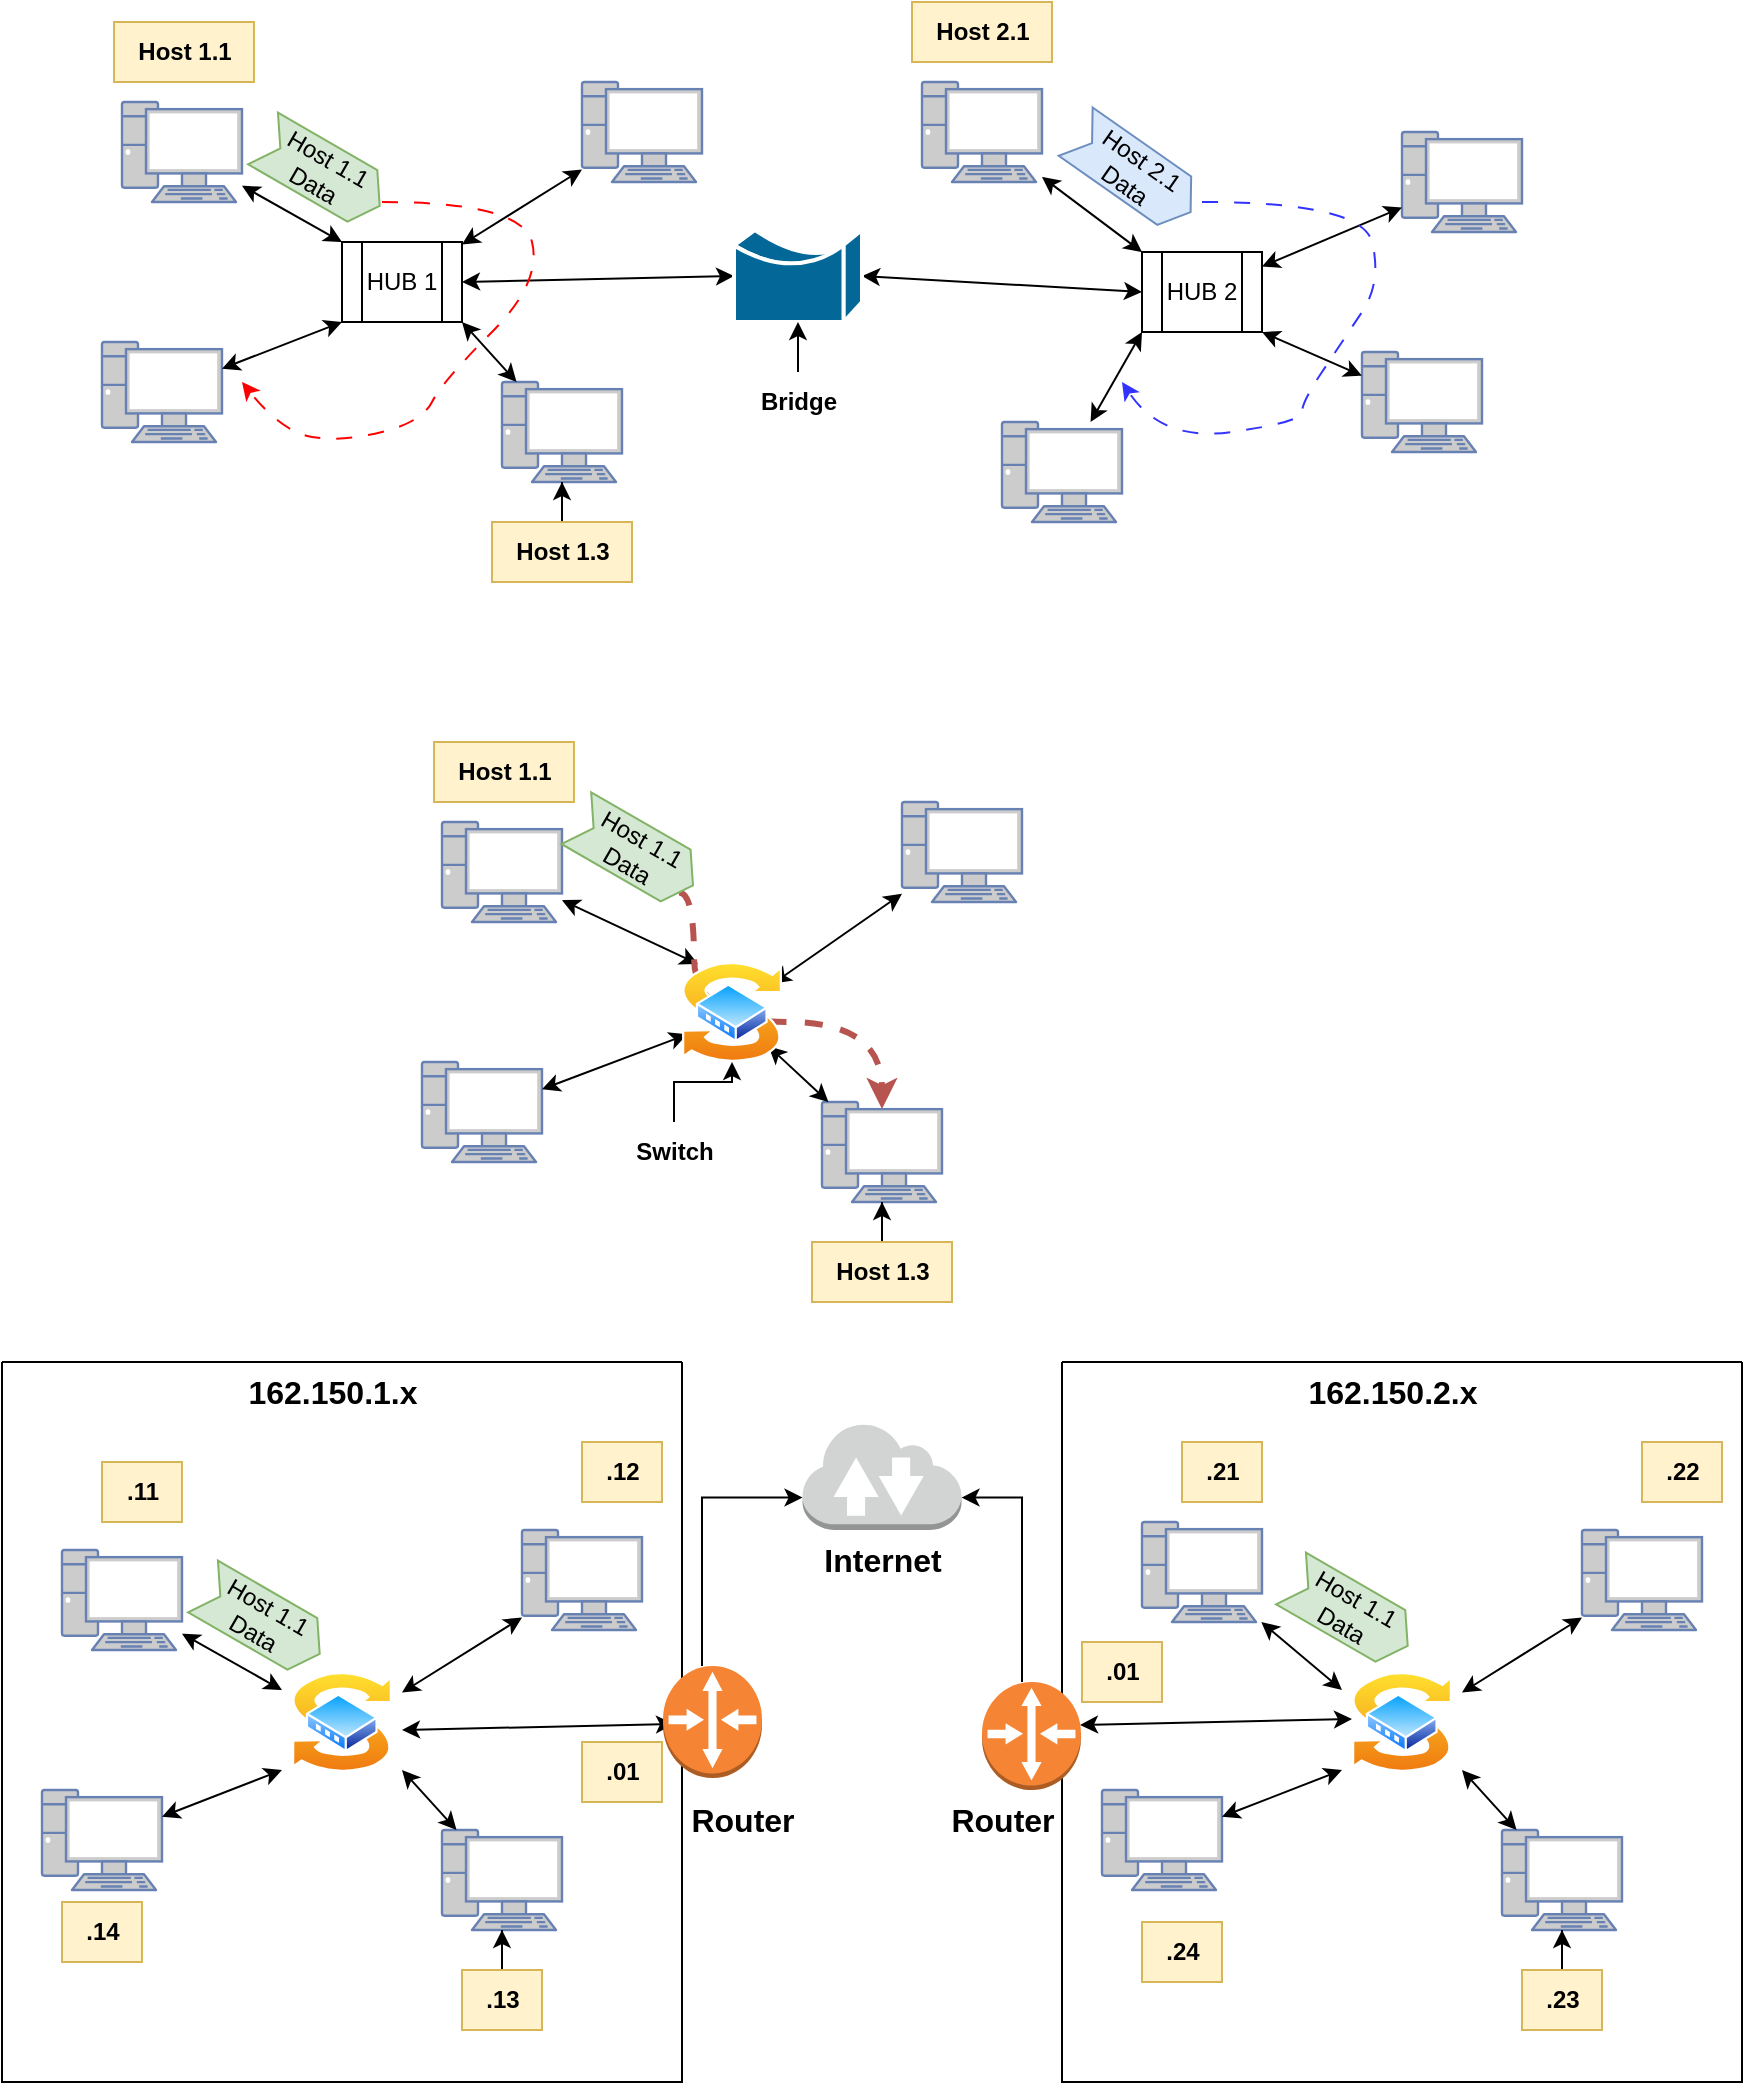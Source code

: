 <mxfile version="24.3.1" type="github">
  <diagram name="Page-1" id="GGo7wWCSmxdjdC97QmG6">
    <mxGraphModel dx="954" dy="535" grid="1" gridSize="10" guides="1" tooltips="1" connect="1" arrows="1" fold="1" page="1" pageScale="1" pageWidth="827" pageHeight="1169" math="0" shadow="0">
      <root>
        <mxCell id="0" />
        <mxCell id="1" parent="0" />
        <mxCell id="eseuaZven_Rngn8vWD3h-123" value="" style="fontColor=#0066CC;verticalAlign=top;verticalLabelPosition=bottom;labelPosition=center;align=center;html=1;outlineConnect=0;fillColor=#CCCCCC;strokeColor=#6881B3;gradientColor=none;gradientDirection=north;strokeWidth=2;shape=mxgraph.networks.pc;" vertex="1" parent="1">
          <mxGeometry x="40" y="834" width="60" height="50" as="geometry" />
        </mxCell>
        <mxCell id="eseuaZven_Rngn8vWD3h-124" value="" style="fontColor=#0066CC;verticalAlign=top;verticalLabelPosition=bottom;labelPosition=center;align=center;html=1;outlineConnect=0;fillColor=#CCCCCC;strokeColor=#6881B3;gradientColor=none;gradientDirection=north;strokeWidth=2;shape=mxgraph.networks.pc;" vertex="1" parent="1">
          <mxGeometry x="270" y="824" width="60" height="50" as="geometry" />
        </mxCell>
        <mxCell id="eseuaZven_Rngn8vWD3h-125" value="" style="fontColor=#0066CC;verticalAlign=top;verticalLabelPosition=bottom;labelPosition=center;align=center;html=1;outlineConnect=0;fillColor=#CCCCCC;strokeColor=#6881B3;gradientColor=none;gradientDirection=north;strokeWidth=2;shape=mxgraph.networks.pc;" vertex="1" parent="1">
          <mxGeometry x="30" y="954" width="60" height="50" as="geometry" />
        </mxCell>
        <mxCell id="eseuaZven_Rngn8vWD3h-126" value="" style="fontColor=#0066CC;verticalAlign=top;verticalLabelPosition=bottom;labelPosition=center;align=center;html=1;outlineConnect=0;fillColor=#CCCCCC;strokeColor=#6881B3;gradientColor=none;gradientDirection=north;strokeWidth=2;shape=mxgraph.networks.pc;" vertex="1" parent="1">
          <mxGeometry x="230" y="974" width="60" height="50" as="geometry" />
        </mxCell>
        <mxCell id="eseuaZven_Rngn8vWD3h-128" value="" style="endArrow=classic;startArrow=classic;html=1;rounded=0;" edge="1" target="eseuaZven_Rngn8vWD3h-124" parent="1">
          <mxGeometry width="50" height="50" relative="1" as="geometry">
            <mxPoint x="210" y="905.25" as="sourcePoint" />
            <mxPoint x="240" y="904" as="targetPoint" />
          </mxGeometry>
        </mxCell>
        <mxCell id="eseuaZven_Rngn8vWD3h-129" value="" style="endArrow=classic;startArrow=classic;html=1;rounded=0;exitX=1;exitY=1;exitDx=0;exitDy=0;" edge="1" target="eseuaZven_Rngn8vWD3h-126" parent="1">
          <mxGeometry width="50" height="50" relative="1" as="geometry">
            <mxPoint x="210" y="944" as="sourcePoint" />
            <mxPoint x="340" y="928.74" as="targetPoint" />
          </mxGeometry>
        </mxCell>
        <mxCell id="eseuaZven_Rngn8vWD3h-130" value="" style="endArrow=classic;startArrow=classic;html=1;rounded=0;entryX=0;entryY=1;entryDx=0;entryDy=0;" edge="1" source="eseuaZven_Rngn8vWD3h-125" parent="1">
          <mxGeometry width="50" height="50" relative="1" as="geometry">
            <mxPoint x="70" y="974" as="sourcePoint" />
            <mxPoint x="150" y="944" as="targetPoint" />
          </mxGeometry>
        </mxCell>
        <mxCell id="eseuaZven_Rngn8vWD3h-131" value="" style="endArrow=classic;startArrow=classic;html=1;rounded=0;entryX=0;entryY=0;entryDx=0;entryDy=0;" edge="1" source="eseuaZven_Rngn8vWD3h-123" parent="1">
          <mxGeometry width="50" height="50" relative="1" as="geometry">
            <mxPoint x="50" y="873.54" as="sourcePoint" />
            <mxPoint x="150" y="904" as="targetPoint" />
          </mxGeometry>
        </mxCell>
        <mxCell id="eseuaZven_Rngn8vWD3h-143" style="edgeStyle=orthogonalEdgeStyle;rounded=0;orthogonalLoop=1;jettySize=auto;html=1;" edge="1" source="eseuaZven_Rngn8vWD3h-144" target="eseuaZven_Rngn8vWD3h-126" parent="1">
          <mxGeometry relative="1" as="geometry" />
        </mxCell>
        <mxCell id="eseuaZven_Rngn8vWD3h-144" value="&lt;b&gt;.13&lt;/b&gt;" style="text;html=1;align=center;verticalAlign=middle;resizable=0;points=[];autosize=1;strokeColor=#d6b656;fillColor=#fff2cc;" vertex="1" parent="1">
          <mxGeometry x="240" y="1044" width="40" height="30" as="geometry" />
        </mxCell>
        <mxCell id="eseuaZven_Rngn8vWD3h-145" value="Host 1.1 Data" style="shape=step;perimeter=stepPerimeter;whiteSpace=wrap;html=1;fixedSize=1;fillColor=#d5e8d4;strokeColor=#82b366;size=10;rotation=30;" vertex="1" parent="1">
          <mxGeometry x="106" y="854.17" width="67.36" height="29.83" as="geometry" />
        </mxCell>
        <mxCell id="eseuaZven_Rngn8vWD3h-148" value="" style="endArrow=classic;startArrow=classic;html=1;rounded=0;exitX=1;exitY=0.5;exitDx=0;exitDy=0;entryX=0;entryY=0.5;entryDx=0;entryDy=0;" edge="1" parent="1">
          <mxGeometry width="50" height="50" relative="1" as="geometry">
            <mxPoint x="210" y="924" as="sourcePoint" />
            <mxPoint x="346" y="921" as="targetPoint" />
          </mxGeometry>
        </mxCell>
        <mxCell id="eseuaZven_Rngn8vWD3h-154" value="" style="swimlane;startSize=0;" vertex="1" parent="1">
          <mxGeometry x="10" y="740" width="340" height="360" as="geometry">
            <mxRectangle x="50" y="740" width="50" height="40" as="alternateBounds" />
          </mxGeometry>
        </mxCell>
        <mxCell id="eseuaZven_Rngn8vWD3h-156" value="&lt;b&gt;&lt;font style=&quot;font-size: 16px;&quot;&gt;162.150.1.x&lt;/font&gt;&lt;/b&gt;" style="text;html=1;align=center;verticalAlign=middle;resizable=0;points=[];autosize=1;strokeColor=none;fillColor=none;" vertex="1" parent="eseuaZven_Rngn8vWD3h-154">
          <mxGeometry x="110" width="110" height="30" as="geometry" />
        </mxCell>
        <mxCell id="eseuaZven_Rngn8vWD3h-142" value="&lt;b&gt;.11&lt;/b&gt;" style="text;html=1;align=center;verticalAlign=middle;resizable=0;points=[];autosize=1;strokeColor=#d6b656;fillColor=#fff2cc;" vertex="1" parent="eseuaZven_Rngn8vWD3h-154">
          <mxGeometry x="50" y="50" width="40" height="30" as="geometry" />
        </mxCell>
        <mxCell id="eseuaZven_Rngn8vWD3h-158" value="&lt;b&gt;.12&lt;/b&gt;" style="text;html=1;align=center;verticalAlign=middle;resizable=0;points=[];autosize=1;strokeColor=#d6b656;fillColor=#fff2cc;" vertex="1" parent="eseuaZven_Rngn8vWD3h-154">
          <mxGeometry x="290" y="40" width="40" height="30" as="geometry" />
        </mxCell>
        <mxCell id="eseuaZven_Rngn8vWD3h-163" value="&lt;b&gt;.14&lt;/b&gt;" style="text;html=1;align=center;verticalAlign=middle;resizable=0;points=[];autosize=1;strokeColor=#d6b656;fillColor=#fff2cc;" vertex="1" parent="eseuaZven_Rngn8vWD3h-154">
          <mxGeometry x="30" y="270" width="40" height="30" as="geometry" />
        </mxCell>
        <mxCell id="eseuaZven_Rngn8vWD3h-164" value="" style="image;aspect=fixed;perimeter=ellipsePerimeter;html=1;align=center;shadow=0;dashed=0;spacingTop=3;image=img/lib/active_directory/switch.svg;" vertex="1" parent="eseuaZven_Rngn8vWD3h-154">
          <mxGeometry x="145" y="155" width="50" height="50" as="geometry" />
        </mxCell>
        <mxCell id="eseuaZven_Rngn8vWD3h-194" value="&lt;b&gt;.01&lt;/b&gt;" style="text;html=1;align=center;verticalAlign=middle;resizable=0;points=[];autosize=1;strokeColor=#d6b656;fillColor=#fff2cc;" vertex="1" parent="eseuaZven_Rngn8vWD3h-154">
          <mxGeometry x="290" y="190" width="40" height="30" as="geometry" />
        </mxCell>
        <mxCell id="eseuaZven_Rngn8vWD3h-166" value="" style="fontColor=#0066CC;verticalAlign=top;verticalLabelPosition=bottom;labelPosition=center;align=center;html=1;outlineConnect=0;fillColor=#CCCCCC;strokeColor=#6881B3;gradientColor=none;gradientDirection=north;strokeWidth=2;shape=mxgraph.networks.pc;" vertex="1" parent="1">
          <mxGeometry x="800" y="824" width="60" height="50" as="geometry" />
        </mxCell>
        <mxCell id="eseuaZven_Rngn8vWD3h-167" value="" style="fontColor=#0066CC;verticalAlign=top;verticalLabelPosition=bottom;labelPosition=center;align=center;html=1;outlineConnect=0;fillColor=#CCCCCC;strokeColor=#6881B3;gradientColor=none;gradientDirection=north;strokeWidth=2;shape=mxgraph.networks.pc;" vertex="1" parent="1">
          <mxGeometry x="560" y="954" width="60" height="50" as="geometry" />
        </mxCell>
        <mxCell id="eseuaZven_Rngn8vWD3h-168" value="" style="fontColor=#0066CC;verticalAlign=top;verticalLabelPosition=bottom;labelPosition=center;align=center;html=1;outlineConnect=0;fillColor=#CCCCCC;strokeColor=#6881B3;gradientColor=none;gradientDirection=north;strokeWidth=2;shape=mxgraph.networks.pc;" vertex="1" parent="1">
          <mxGeometry x="760" y="974" width="60" height="50" as="geometry" />
        </mxCell>
        <mxCell id="eseuaZven_Rngn8vWD3h-169" value="" style="endArrow=classic;startArrow=classic;html=1;rounded=0;" edge="1" target="eseuaZven_Rngn8vWD3h-166" parent="1">
          <mxGeometry width="50" height="50" relative="1" as="geometry">
            <mxPoint x="740" y="905.25" as="sourcePoint" />
            <mxPoint x="770" y="904" as="targetPoint" />
          </mxGeometry>
        </mxCell>
        <mxCell id="eseuaZven_Rngn8vWD3h-170" value="" style="endArrow=classic;startArrow=classic;html=1;rounded=0;exitX=1;exitY=1;exitDx=0;exitDy=0;" edge="1" target="eseuaZven_Rngn8vWD3h-168" parent="1">
          <mxGeometry width="50" height="50" relative="1" as="geometry">
            <mxPoint x="740" y="944" as="sourcePoint" />
            <mxPoint x="870" y="928.74" as="targetPoint" />
          </mxGeometry>
        </mxCell>
        <mxCell id="eseuaZven_Rngn8vWD3h-171" value="" style="endArrow=classic;startArrow=classic;html=1;rounded=0;entryX=0;entryY=1;entryDx=0;entryDy=0;" edge="1" source="eseuaZven_Rngn8vWD3h-167" parent="1">
          <mxGeometry width="50" height="50" relative="1" as="geometry">
            <mxPoint x="600" y="974" as="sourcePoint" />
            <mxPoint x="680" y="944" as="targetPoint" />
          </mxGeometry>
        </mxCell>
        <mxCell id="eseuaZven_Rngn8vWD3h-172" value="" style="endArrow=classic;startArrow=classic;html=1;rounded=0;entryX=0;entryY=0;entryDx=0;entryDy=0;" edge="1" source="eseuaZven_Rngn8vWD3h-165" parent="1">
          <mxGeometry width="50" height="50" relative="1" as="geometry">
            <mxPoint x="580" y="873.54" as="sourcePoint" />
            <mxPoint x="680" y="904" as="targetPoint" />
          </mxGeometry>
        </mxCell>
        <mxCell id="eseuaZven_Rngn8vWD3h-173" style="edgeStyle=orthogonalEdgeStyle;rounded=0;orthogonalLoop=1;jettySize=auto;html=1;" edge="1" source="eseuaZven_Rngn8vWD3h-174" target="eseuaZven_Rngn8vWD3h-168" parent="1">
          <mxGeometry relative="1" as="geometry" />
        </mxCell>
        <mxCell id="eseuaZven_Rngn8vWD3h-174" value="&lt;b&gt;.23&lt;/b&gt;" style="text;html=1;align=center;verticalAlign=middle;resizable=0;points=[];autosize=1;strokeColor=#d6b656;fillColor=#fff2cc;" vertex="1" parent="1">
          <mxGeometry x="770" y="1044" width="40" height="30" as="geometry" />
        </mxCell>
        <mxCell id="eseuaZven_Rngn8vWD3h-177" value="" style="swimlane;startSize=0;" vertex="1" parent="1">
          <mxGeometry x="540" y="740" width="340" height="360" as="geometry">
            <mxRectangle x="50" y="740" width="50" height="40" as="alternateBounds" />
          </mxGeometry>
        </mxCell>
        <mxCell id="eseuaZven_Rngn8vWD3h-178" value="&lt;b&gt;&lt;font style=&quot;font-size: 16px;&quot;&gt;162.150.2.x&lt;/font&gt;&lt;/b&gt;" style="text;html=1;align=center;verticalAlign=middle;resizable=0;points=[];autosize=1;strokeColor=none;fillColor=none;" vertex="1" parent="eseuaZven_Rngn8vWD3h-177">
          <mxGeometry x="110" width="110" height="30" as="geometry" />
        </mxCell>
        <mxCell id="eseuaZven_Rngn8vWD3h-179" value="&lt;b&gt;.21&lt;/b&gt;" style="text;html=1;align=center;verticalAlign=middle;resizable=0;points=[];autosize=1;strokeColor=#d6b656;fillColor=#fff2cc;" vertex="1" parent="eseuaZven_Rngn8vWD3h-177">
          <mxGeometry x="60" y="40" width="40" height="30" as="geometry" />
        </mxCell>
        <mxCell id="eseuaZven_Rngn8vWD3h-180" value="&lt;b&gt;.22&lt;/b&gt;" style="text;html=1;align=center;verticalAlign=middle;resizable=0;points=[];autosize=1;strokeColor=#d6b656;fillColor=#fff2cc;" vertex="1" parent="eseuaZven_Rngn8vWD3h-177">
          <mxGeometry x="290" y="40" width="40" height="30" as="geometry" />
        </mxCell>
        <mxCell id="eseuaZven_Rngn8vWD3h-181" value="&lt;b&gt;.24&lt;/b&gt;" style="text;html=1;align=center;verticalAlign=middle;resizable=0;points=[];autosize=1;strokeColor=#d6b656;fillColor=#fff2cc;" vertex="1" parent="eseuaZven_Rngn8vWD3h-177">
          <mxGeometry x="40" y="280" width="40" height="30" as="geometry" />
        </mxCell>
        <mxCell id="eseuaZven_Rngn8vWD3h-182" value="" style="image;aspect=fixed;perimeter=ellipsePerimeter;html=1;align=center;shadow=0;dashed=0;spacingTop=3;image=img/lib/active_directory/switch.svg;" vertex="1" parent="eseuaZven_Rngn8vWD3h-177">
          <mxGeometry x="145" y="155" width="50" height="50" as="geometry" />
        </mxCell>
        <mxCell id="eseuaZven_Rngn8vWD3h-176" value="" style="endArrow=classic;startArrow=classic;html=1;rounded=0;exitX=1;exitY=0.5;exitDx=0;exitDy=0;entryX=0;entryY=0.5;entryDx=0;entryDy=0;" edge="1" parent="eseuaZven_Rngn8vWD3h-177">
          <mxGeometry width="50" height="50" relative="1" as="geometry">
            <mxPoint x="9" y="181.5" as="sourcePoint" />
            <mxPoint x="145" y="178.5" as="targetPoint" />
          </mxGeometry>
        </mxCell>
        <mxCell id="eseuaZven_Rngn8vWD3h-195" value="&lt;b&gt;.01&lt;/b&gt;" style="text;html=1;align=center;verticalAlign=middle;resizable=0;points=[];autosize=1;strokeColor=#d6b656;fillColor=#fff2cc;" vertex="1" parent="eseuaZven_Rngn8vWD3h-177">
          <mxGeometry x="10" y="140" width="40" height="30" as="geometry" />
        </mxCell>
        <mxCell id="eseuaZven_Rngn8vWD3h-165" value="" style="fontColor=#0066CC;verticalAlign=top;verticalLabelPosition=bottom;labelPosition=center;align=center;html=1;outlineConnect=0;fillColor=#CCCCCC;strokeColor=#6881B3;gradientColor=none;gradientDirection=north;strokeWidth=2;shape=mxgraph.networks.pc;" vertex="1" parent="eseuaZven_Rngn8vWD3h-177">
          <mxGeometry x="40" y="80" width="60" height="50" as="geometry" />
        </mxCell>
        <mxCell id="eseuaZven_Rngn8vWD3h-175" value="Host 1.1 Data" style="shape=step;perimeter=stepPerimeter;whiteSpace=wrap;html=1;fixedSize=1;fillColor=#d5e8d4;strokeColor=#82b366;size=10;rotation=30;" vertex="1" parent="eseuaZven_Rngn8vWD3h-177">
          <mxGeometry x="110" y="110.17" width="67.36" height="29.83" as="geometry" />
        </mxCell>
        <mxCell id="eseuaZven_Rngn8vWD3h-183" value="" style="outlineConnect=0;dashed=0;verticalLabelPosition=bottom;verticalAlign=top;align=center;html=1;shape=mxgraph.aws3.router;fillColor=#F58534;gradientColor=none;" vertex="1" parent="1">
          <mxGeometry x="340.5" y="892" width="49.5" height="56" as="geometry" />
        </mxCell>
        <mxCell id="eseuaZven_Rngn8vWD3h-184" value="" style="outlineConnect=0;dashed=0;verticalLabelPosition=bottom;verticalAlign=top;align=center;html=1;shape=mxgraph.aws3.router;fillColor=#F58534;gradientColor=none;" vertex="1" parent="1">
          <mxGeometry x="500" y="900" width="49.5" height="54" as="geometry" />
        </mxCell>
        <mxCell id="eseuaZven_Rngn8vWD3h-185" value="" style="outlineConnect=0;dashed=0;verticalLabelPosition=bottom;verticalAlign=top;align=center;html=1;shape=mxgraph.aws3.internet_2;fillColor=#D2D3D3;gradientColor=none;" vertex="1" parent="1">
          <mxGeometry x="410.25" y="770" width="79.5" height="54" as="geometry" />
        </mxCell>
        <mxCell id="eseuaZven_Rngn8vWD3h-186" style="edgeStyle=orthogonalEdgeStyle;rounded=0;orthogonalLoop=1;jettySize=auto;html=1;entryX=0;entryY=0.7;entryDx=0;entryDy=0;entryPerimeter=0;" edge="1" parent="1" source="eseuaZven_Rngn8vWD3h-183" target="eseuaZven_Rngn8vWD3h-185">
          <mxGeometry relative="1" as="geometry">
            <Array as="points">
              <mxPoint x="360" y="808" />
            </Array>
          </mxGeometry>
        </mxCell>
        <mxCell id="eseuaZven_Rngn8vWD3h-188" style="edgeStyle=orthogonalEdgeStyle;rounded=0;orthogonalLoop=1;jettySize=auto;html=1;entryX=1;entryY=0.7;entryDx=0;entryDy=0;entryPerimeter=0;" edge="1" parent="1" source="eseuaZven_Rngn8vWD3h-184" target="eseuaZven_Rngn8vWD3h-185">
          <mxGeometry relative="1" as="geometry">
            <Array as="points">
              <mxPoint x="520" y="808" />
            </Array>
          </mxGeometry>
        </mxCell>
        <mxCell id="eseuaZven_Rngn8vWD3h-189" value="&lt;b&gt;&lt;font style=&quot;font-size: 16px;&quot;&gt;Router&lt;/font&gt;&lt;/b&gt;" style="text;html=1;align=center;verticalAlign=middle;resizable=0;points=[];autosize=1;strokeColor=none;fillColor=none;" vertex="1" parent="1">
          <mxGeometry x="340" y="954" width="80" height="30" as="geometry" />
        </mxCell>
        <mxCell id="eseuaZven_Rngn8vWD3h-190" value="&lt;b&gt;&lt;font style=&quot;font-size: 16px;&quot;&gt;Router&lt;/font&gt;&lt;/b&gt;" style="text;html=1;align=center;verticalAlign=middle;resizable=0;points=[];autosize=1;strokeColor=none;fillColor=none;" vertex="1" parent="1">
          <mxGeometry x="470" y="954" width="80" height="30" as="geometry" />
        </mxCell>
        <mxCell id="eseuaZven_Rngn8vWD3h-191" value="&lt;b&gt;&lt;font style=&quot;font-size: 16px;&quot;&gt;Internet&lt;/font&gt;&lt;/b&gt;" style="text;html=1;align=center;verticalAlign=middle;resizable=0;points=[];autosize=1;strokeColor=none;fillColor=none;" vertex="1" parent="1">
          <mxGeometry x="409.75" y="824.17" width="80" height="30" as="geometry" />
        </mxCell>
        <mxCell id="eseuaZven_Rngn8vWD3h-196" value="" style="fontColor=#0066CC;verticalAlign=top;verticalLabelPosition=bottom;labelPosition=center;align=center;html=1;outlineConnect=0;fillColor=#CCCCCC;strokeColor=#6881B3;gradientColor=none;gradientDirection=north;strokeWidth=2;shape=mxgraph.networks.pc;" vertex="1" parent="1">
          <mxGeometry x="230" y="470" width="60" height="50" as="geometry" />
        </mxCell>
        <mxCell id="eseuaZven_Rngn8vWD3h-197" value="" style="fontColor=#0066CC;verticalAlign=top;verticalLabelPosition=bottom;labelPosition=center;align=center;html=1;outlineConnect=0;fillColor=#CCCCCC;strokeColor=#6881B3;gradientColor=none;gradientDirection=north;strokeWidth=2;shape=mxgraph.networks.pc;" vertex="1" parent="1">
          <mxGeometry x="460" y="460" width="60" height="50" as="geometry" />
        </mxCell>
        <mxCell id="eseuaZven_Rngn8vWD3h-198" value="" style="fontColor=#0066CC;verticalAlign=top;verticalLabelPosition=bottom;labelPosition=center;align=center;html=1;outlineConnect=0;fillColor=#CCCCCC;strokeColor=#6881B3;gradientColor=none;gradientDirection=north;strokeWidth=2;shape=mxgraph.networks.pc;" vertex="1" parent="1">
          <mxGeometry x="220" y="590" width="60" height="50" as="geometry" />
        </mxCell>
        <mxCell id="eseuaZven_Rngn8vWD3h-199" value="" style="fontColor=#0066CC;verticalAlign=top;verticalLabelPosition=bottom;labelPosition=center;align=center;html=1;outlineConnect=0;fillColor=#CCCCCC;strokeColor=#6881B3;gradientColor=none;gradientDirection=north;strokeWidth=2;shape=mxgraph.networks.pc;" vertex="1" parent="1">
          <mxGeometry x="420" y="610" width="60" height="50" as="geometry" />
        </mxCell>
        <mxCell id="eseuaZven_Rngn8vWD3h-200" value="" style="endArrow=classic;startArrow=classic;html=1;rounded=0;" edge="1" parent="1" source="eseuaZven_Rngn8vWD3h-209" target="eseuaZven_Rngn8vWD3h-197">
          <mxGeometry width="50" height="50" relative="1" as="geometry">
            <mxPoint x="400" y="541" as="sourcePoint" />
            <mxPoint x="430" y="540" as="targetPoint" />
          </mxGeometry>
        </mxCell>
        <mxCell id="eseuaZven_Rngn8vWD3h-201" value="" style="endArrow=classic;startArrow=classic;html=1;rounded=0;" edge="1" parent="1" source="eseuaZven_Rngn8vWD3h-209" target="eseuaZven_Rngn8vWD3h-199">
          <mxGeometry width="50" height="50" relative="1" as="geometry">
            <mxPoint x="400" y="580" as="sourcePoint" />
            <mxPoint x="530" y="564.74" as="targetPoint" />
          </mxGeometry>
        </mxCell>
        <mxCell id="eseuaZven_Rngn8vWD3h-202" value="" style="endArrow=classic;startArrow=classic;html=1;rounded=0;entryX=0;entryY=0.75;entryDx=0;entryDy=0;" edge="1" parent="1" source="eseuaZven_Rngn8vWD3h-198" target="eseuaZven_Rngn8vWD3h-209">
          <mxGeometry width="50" height="50" relative="1" as="geometry">
            <mxPoint x="260" y="610" as="sourcePoint" />
            <mxPoint x="340" y="580" as="targetPoint" />
          </mxGeometry>
        </mxCell>
        <mxCell id="eseuaZven_Rngn8vWD3h-203" value="" style="endArrow=classic;startArrow=classic;html=1;rounded=0;entryX=0.16;entryY=0.02;entryDx=0;entryDy=0;entryPerimeter=0;" edge="1" parent="1" source="eseuaZven_Rngn8vWD3h-196" target="eseuaZven_Rngn8vWD3h-209">
          <mxGeometry width="50" height="50" relative="1" as="geometry">
            <mxPoint x="240" y="509.54" as="sourcePoint" />
            <mxPoint x="340" y="540" as="targetPoint" />
          </mxGeometry>
        </mxCell>
        <mxCell id="eseuaZven_Rngn8vWD3h-204" value="&lt;b&gt;Host 1.1&lt;/b&gt;" style="text;html=1;align=center;verticalAlign=middle;resizable=0;points=[];autosize=1;strokeColor=#d6b656;fillColor=#fff2cc;" vertex="1" parent="1">
          <mxGeometry x="226" y="430" width="70" height="30" as="geometry" />
        </mxCell>
        <mxCell id="eseuaZven_Rngn8vWD3h-205" style="edgeStyle=orthogonalEdgeStyle;rounded=0;orthogonalLoop=1;jettySize=auto;html=1;" edge="1" parent="1" source="eseuaZven_Rngn8vWD3h-206" target="eseuaZven_Rngn8vWD3h-199">
          <mxGeometry relative="1" as="geometry" />
        </mxCell>
        <mxCell id="eseuaZven_Rngn8vWD3h-206" value="&lt;b&gt;Host 1.3&lt;/b&gt;" style="text;html=1;align=center;verticalAlign=middle;resizable=0;points=[];autosize=1;strokeColor=#d6b656;fillColor=#fff2cc;" vertex="1" parent="1">
          <mxGeometry x="415" y="680" width="70" height="30" as="geometry" />
        </mxCell>
        <mxCell id="eseuaZven_Rngn8vWD3h-207" style="edgeStyle=orthogonalEdgeStyle;rounded=0;orthogonalLoop=1;jettySize=auto;html=1;fillColor=#f8cecc;strokeColor=#b85450;dashed=1;startSize=18;strokeWidth=3;entryX=0.5;entryY=0.07;entryDx=0;entryDy=0;entryPerimeter=0;exitX=1;exitY=0.75;exitDx=0;exitDy=0;elbow=vertical;curved=1;" edge="1" parent="1" source="eseuaZven_Rngn8vWD3h-208" target="eseuaZven_Rngn8vWD3h-199">
          <mxGeometry relative="1" as="geometry">
            <mxPoint x="339.998" y="507.549" as="sourcePoint" />
            <mxPoint x="440" y="600" as="targetPoint" />
            <Array as="points">
              <mxPoint x="356" y="570" />
              <mxPoint x="450" y="570" />
            </Array>
          </mxGeometry>
        </mxCell>
        <mxCell id="eseuaZven_Rngn8vWD3h-208" value="Host 1.1 Data" style="shape=step;perimeter=stepPerimeter;whiteSpace=wrap;html=1;fixedSize=1;fillColor=#d5e8d4;strokeColor=#82b366;size=10;rotation=30;" vertex="1" parent="1">
          <mxGeometry x="292.64" y="470.0" width="67.36" height="29.83" as="geometry" />
        </mxCell>
        <mxCell id="eseuaZven_Rngn8vWD3h-209" value="" style="image;aspect=fixed;perimeter=ellipsePerimeter;html=1;align=center;shadow=0;dashed=0;spacingTop=3;image=img/lib/active_directory/switch.svg;" vertex="1" parent="1">
          <mxGeometry x="350" y="540" width="50" height="50" as="geometry" />
        </mxCell>
        <mxCell id="eseuaZven_Rngn8vWD3h-210" value="" style="edgeStyle=orthogonalEdgeStyle;rounded=0;orthogonalLoop=1;jettySize=auto;html=1;" edge="1" parent="1" source="eseuaZven_Rngn8vWD3h-211" target="eseuaZven_Rngn8vWD3h-209">
          <mxGeometry relative="1" as="geometry" />
        </mxCell>
        <mxCell id="eseuaZven_Rngn8vWD3h-211" value="&lt;b&gt;Switch&lt;/b&gt;" style="text;html=1;align=center;verticalAlign=middle;resizable=0;points=[];autosize=1;strokeColor=none;fillColor=none;" vertex="1" parent="1">
          <mxGeometry x="316" y="620" width="60" height="30" as="geometry" />
        </mxCell>
        <mxCell id="eseuaZven_Rngn8vWD3h-212" value="" style="fontColor=#0066CC;verticalAlign=top;verticalLabelPosition=bottom;labelPosition=center;align=center;html=1;outlineConnect=0;fillColor=#CCCCCC;strokeColor=#6881B3;gradientColor=none;gradientDirection=north;strokeWidth=2;shape=mxgraph.networks.pc;" vertex="1" parent="1">
          <mxGeometry x="70" y="110" width="60" height="50" as="geometry" />
        </mxCell>
        <mxCell id="eseuaZven_Rngn8vWD3h-213" value="" style="fontColor=#0066CC;verticalAlign=top;verticalLabelPosition=bottom;labelPosition=center;align=center;html=1;outlineConnect=0;fillColor=#CCCCCC;strokeColor=#6881B3;gradientColor=none;gradientDirection=north;strokeWidth=2;shape=mxgraph.networks.pc;" vertex="1" parent="1">
          <mxGeometry x="300" y="100" width="60" height="50" as="geometry" />
        </mxCell>
        <mxCell id="eseuaZven_Rngn8vWD3h-214" value="" style="fontColor=#0066CC;verticalAlign=top;verticalLabelPosition=bottom;labelPosition=center;align=center;html=1;outlineConnect=0;fillColor=#CCCCCC;strokeColor=#6881B3;gradientColor=none;gradientDirection=north;strokeWidth=2;shape=mxgraph.networks.pc;" vertex="1" parent="1">
          <mxGeometry x="60" y="230" width="60" height="50" as="geometry" />
        </mxCell>
        <mxCell id="eseuaZven_Rngn8vWD3h-215" value="" style="fontColor=#0066CC;verticalAlign=top;verticalLabelPosition=bottom;labelPosition=center;align=center;html=1;outlineConnect=0;fillColor=#CCCCCC;strokeColor=#6881B3;gradientColor=none;gradientDirection=north;strokeWidth=2;shape=mxgraph.networks.pc;" vertex="1" parent="1">
          <mxGeometry x="260" y="250" width="60" height="50" as="geometry" />
        </mxCell>
        <mxCell id="eseuaZven_Rngn8vWD3h-216" value="HUB 1" style="shape=process;whiteSpace=wrap;html=1;backgroundOutline=1;size=0.167;" vertex="1" parent="1">
          <mxGeometry x="180" y="180" width="60" height="40" as="geometry" />
        </mxCell>
        <mxCell id="eseuaZven_Rngn8vWD3h-217" value="" style="endArrow=classic;startArrow=classic;html=1;rounded=0;" edge="1" parent="1" source="eseuaZven_Rngn8vWD3h-216" target="eseuaZven_Rngn8vWD3h-213">
          <mxGeometry width="50" height="50" relative="1" as="geometry">
            <mxPoint x="220" y="230" as="sourcePoint" />
            <mxPoint x="270" y="180" as="targetPoint" />
          </mxGeometry>
        </mxCell>
        <mxCell id="eseuaZven_Rngn8vWD3h-218" value="" style="endArrow=classic;startArrow=classic;html=1;rounded=0;exitX=1;exitY=1;exitDx=0;exitDy=0;" edge="1" parent="1" source="eseuaZven_Rngn8vWD3h-216" target="eseuaZven_Rngn8vWD3h-215">
          <mxGeometry width="50" height="50" relative="1" as="geometry">
            <mxPoint x="280" y="239.74" as="sourcePoint" />
            <mxPoint x="370" y="204.74" as="targetPoint" />
          </mxGeometry>
        </mxCell>
        <mxCell id="eseuaZven_Rngn8vWD3h-219" value="" style="endArrow=classic;startArrow=classic;html=1;rounded=0;entryX=0;entryY=1;entryDx=0;entryDy=0;" edge="1" parent="1" source="eseuaZven_Rngn8vWD3h-214" target="eseuaZven_Rngn8vWD3h-216">
          <mxGeometry width="50" height="50" relative="1" as="geometry">
            <mxPoint x="100" y="250" as="sourcePoint" />
            <mxPoint x="170" y="279.26" as="targetPoint" />
          </mxGeometry>
        </mxCell>
        <mxCell id="eseuaZven_Rngn8vWD3h-220" value="" style="endArrow=classic;startArrow=classic;html=1;rounded=0;entryX=0;entryY=0;entryDx=0;entryDy=0;" edge="1" parent="1" source="eseuaZven_Rngn8vWD3h-212" target="eseuaZven_Rngn8vWD3h-216">
          <mxGeometry width="50" height="50" relative="1" as="geometry">
            <mxPoint x="80" y="149.54" as="sourcePoint" />
            <mxPoint x="170" y="120.54" as="targetPoint" />
          </mxGeometry>
        </mxCell>
        <mxCell id="eseuaZven_Rngn8vWD3h-221" value="" style="fontColor=#0066CC;verticalAlign=top;verticalLabelPosition=bottom;labelPosition=center;align=center;html=1;outlineConnect=0;fillColor=#CCCCCC;strokeColor=#6881B3;gradientColor=none;gradientDirection=north;strokeWidth=2;shape=mxgraph.networks.pc;" vertex="1" parent="1">
          <mxGeometry x="470" y="100" width="60" height="50" as="geometry" />
        </mxCell>
        <mxCell id="eseuaZven_Rngn8vWD3h-222" value="" style="fontColor=#0066CC;verticalAlign=top;verticalLabelPosition=bottom;labelPosition=center;align=center;html=1;outlineConnect=0;fillColor=#CCCCCC;strokeColor=#6881B3;gradientColor=none;gradientDirection=north;strokeWidth=2;shape=mxgraph.networks.pc;" vertex="1" parent="1">
          <mxGeometry x="710" y="125" width="60" height="50" as="geometry" />
        </mxCell>
        <mxCell id="eseuaZven_Rngn8vWD3h-223" value="" style="fontColor=#0066CC;verticalAlign=top;verticalLabelPosition=bottom;labelPosition=center;align=center;html=1;outlineConnect=0;fillColor=#CCCCCC;strokeColor=#6881B3;gradientColor=none;gradientDirection=north;strokeWidth=2;shape=mxgraph.networks.pc;" vertex="1" parent="1">
          <mxGeometry x="510" y="270" width="60" height="50" as="geometry" />
        </mxCell>
        <mxCell id="eseuaZven_Rngn8vWD3h-224" value="" style="fontColor=#0066CC;verticalAlign=top;verticalLabelPosition=bottom;labelPosition=center;align=center;html=1;outlineConnect=0;fillColor=#CCCCCC;strokeColor=#6881B3;gradientColor=none;gradientDirection=north;strokeWidth=2;shape=mxgraph.networks.pc;" vertex="1" parent="1">
          <mxGeometry x="690" y="235" width="60" height="50" as="geometry" />
        </mxCell>
        <mxCell id="eseuaZven_Rngn8vWD3h-225" value="HUB 2" style="shape=process;whiteSpace=wrap;html=1;backgroundOutline=1;size=0.167;" vertex="1" parent="1">
          <mxGeometry x="580" y="185" width="60" height="40" as="geometry" />
        </mxCell>
        <mxCell id="eseuaZven_Rngn8vWD3h-226" value="" style="endArrow=classic;startArrow=classic;html=1;rounded=0;" edge="1" parent="1" source="eseuaZven_Rngn8vWD3h-225" target="eseuaZven_Rngn8vWD3h-222">
          <mxGeometry width="50" height="50" relative="1" as="geometry">
            <mxPoint x="610" y="235" as="sourcePoint" />
            <mxPoint x="660" y="185" as="targetPoint" />
          </mxGeometry>
        </mxCell>
        <mxCell id="eseuaZven_Rngn8vWD3h-227" value="" style="endArrow=classic;startArrow=classic;html=1;rounded=0;exitX=1;exitY=1;exitDx=0;exitDy=0;" edge="1" parent="1" source="eseuaZven_Rngn8vWD3h-225" target="eseuaZven_Rngn8vWD3h-224">
          <mxGeometry width="50" height="50" relative="1" as="geometry">
            <mxPoint x="670" y="244.74" as="sourcePoint" />
            <mxPoint x="760" y="209.74" as="targetPoint" />
          </mxGeometry>
        </mxCell>
        <mxCell id="eseuaZven_Rngn8vWD3h-228" value="" style="endArrow=classic;startArrow=classic;html=1;rounded=0;entryX=0;entryY=1;entryDx=0;entryDy=0;" edge="1" parent="1" source="eseuaZven_Rngn8vWD3h-223" target="eseuaZven_Rngn8vWD3h-225">
          <mxGeometry width="50" height="50" relative="1" as="geometry">
            <mxPoint x="490" y="255" as="sourcePoint" />
            <mxPoint x="560" y="284.26" as="targetPoint" />
          </mxGeometry>
        </mxCell>
        <mxCell id="eseuaZven_Rngn8vWD3h-229" value="" style="endArrow=classic;startArrow=classic;html=1;rounded=0;entryX=0;entryY=0;entryDx=0;entryDy=0;" edge="1" parent="1" source="eseuaZven_Rngn8vWD3h-221" target="eseuaZven_Rngn8vWD3h-225">
          <mxGeometry width="50" height="50" relative="1" as="geometry">
            <mxPoint x="470" y="154.54" as="sourcePoint" />
            <mxPoint x="560" y="125.54" as="targetPoint" />
          </mxGeometry>
        </mxCell>
        <mxCell id="eseuaZven_Rngn8vWD3h-230" value="" style="endArrow=classic;startArrow=classic;html=1;rounded=0;exitX=1;exitY=0.5;exitDx=0;exitDy=0;entryX=0;entryY=0.5;entryDx=0;entryDy=0;" edge="1" parent="1" source="eseuaZven_Rngn8vWD3h-238" target="eseuaZven_Rngn8vWD3h-225">
          <mxGeometry width="50" height="50" relative="1" as="geometry">
            <mxPoint x="280" y="200" as="sourcePoint" />
            <mxPoint x="680" y="165" as="targetPoint" />
          </mxGeometry>
        </mxCell>
        <mxCell id="eseuaZven_Rngn8vWD3h-231" value="&lt;b&gt;Host 1.1&lt;/b&gt;" style="text;html=1;align=center;verticalAlign=middle;resizable=0;points=[];autosize=1;strokeColor=#d6b656;fillColor=#fff2cc;" vertex="1" parent="1">
          <mxGeometry x="66" y="70" width="70" height="30" as="geometry" />
        </mxCell>
        <mxCell id="eseuaZven_Rngn8vWD3h-232" style="edgeStyle=orthogonalEdgeStyle;rounded=0;orthogonalLoop=1;jettySize=auto;html=1;" edge="1" parent="1" source="eseuaZven_Rngn8vWD3h-233" target="eseuaZven_Rngn8vWD3h-215">
          <mxGeometry relative="1" as="geometry" />
        </mxCell>
        <mxCell id="eseuaZven_Rngn8vWD3h-233" value="&lt;b&gt;Host 1.3&lt;/b&gt;" style="text;html=1;align=center;verticalAlign=middle;resizable=0;points=[];autosize=1;strokeColor=#d6b656;fillColor=#fff2cc;" vertex="1" parent="1">
          <mxGeometry x="255" y="320" width="70" height="30" as="geometry" />
        </mxCell>
        <mxCell id="eseuaZven_Rngn8vWD3h-234" value="Host 1.1 Data" style="shape=step;perimeter=stepPerimeter;whiteSpace=wrap;html=1;fixedSize=1;fillColor=#d5e8d4;strokeColor=#82b366;size=10;rotation=30;" vertex="1" parent="1">
          <mxGeometry x="136" y="130.17" width="67.36" height="29.83" as="geometry" />
        </mxCell>
        <mxCell id="eseuaZven_Rngn8vWD3h-235" value="Host 2.1 Data" style="shape=step;perimeter=stepPerimeter;whiteSpace=wrap;html=1;fixedSize=1;fillColor=#dae8fc;strokeColor=#6c8ebf;size=10;rotation=35;" vertex="1" parent="1">
          <mxGeometry x="540.5" y="130.17" width="70.14" height="29.55" as="geometry" />
        </mxCell>
        <mxCell id="eseuaZven_Rngn8vWD3h-236" value="&lt;b&gt;Host 2.1&lt;/b&gt;" style="text;html=1;align=center;verticalAlign=middle;resizable=0;points=[];autosize=1;strokeColor=#d6b656;fillColor=#fff2cc;" vertex="1" parent="1">
          <mxGeometry x="465" y="60" width="70" height="30" as="geometry" />
        </mxCell>
        <mxCell id="eseuaZven_Rngn8vWD3h-237" value="" style="endArrow=classic;startArrow=classic;html=1;rounded=0;exitX=1;exitY=0.5;exitDx=0;exitDy=0;entryX=0;entryY=0.5;entryDx=0;entryDy=0;" edge="1" parent="1" source="eseuaZven_Rngn8vWD3h-216" target="eseuaZven_Rngn8vWD3h-238">
          <mxGeometry width="50" height="50" relative="1" as="geometry">
            <mxPoint x="240" y="200" as="sourcePoint" />
            <mxPoint x="580" y="205" as="targetPoint" />
          </mxGeometry>
        </mxCell>
        <mxCell id="eseuaZven_Rngn8vWD3h-238" value="" style="shape=mxgraph.cisco.misc.bridge;html=1;pointerEvents=1;dashed=0;fillColor=#036897;strokeColor=#ffffff;strokeWidth=2;verticalLabelPosition=bottom;verticalAlign=top;align=center;outlineConnect=0;" vertex="1" parent="1">
          <mxGeometry x="376" y="174" width="64" height="46" as="geometry" />
        </mxCell>
        <mxCell id="eseuaZven_Rngn8vWD3h-239" style="edgeStyle=orthogonalEdgeStyle;rounded=0;orthogonalLoop=1;jettySize=auto;html=1;" edge="1" parent="1" source="eseuaZven_Rngn8vWD3h-240" target="eseuaZven_Rngn8vWD3h-238">
          <mxGeometry relative="1" as="geometry" />
        </mxCell>
        <mxCell id="eseuaZven_Rngn8vWD3h-240" value="&lt;b&gt;Bridge&lt;/b&gt;" style="text;html=1;align=center;verticalAlign=middle;resizable=0;points=[];autosize=1;strokeColor=none;fillColor=none;" vertex="1" parent="1">
          <mxGeometry x="378" y="245" width="60" height="30" as="geometry" />
        </mxCell>
        <mxCell id="eseuaZven_Rngn8vWD3h-241" value="" style="curved=1;endArrow=classic;html=1;rounded=0;dashed=1;dashPattern=8 8;strokeColor=#FF0000;" edge="1" parent="1">
          <mxGeometry width="50" height="50" relative="1" as="geometry">
            <mxPoint x="200" y="160" as="sourcePoint" />
            <mxPoint x="130" y="250" as="targetPoint" />
            <Array as="points">
              <mxPoint x="270" y="160" />
              <mxPoint x="280" y="200" />
              <mxPoint x="230" y="250" />
              <mxPoint x="220" y="270" />
              <mxPoint x="180" y="280" />
              <mxPoint x="150" y="275" />
            </Array>
          </mxGeometry>
        </mxCell>
        <mxCell id="eseuaZven_Rngn8vWD3h-242" value="" style="curved=1;endArrow=classic;html=1;rounded=0;dashed=1;dashPattern=8 8;strokeColor=#3333FF;fillColor=#f8cecc;" edge="1" parent="1">
          <mxGeometry width="50" height="50" relative="1" as="geometry">
            <mxPoint x="610" y="160" as="sourcePoint" />
            <mxPoint x="570" y="250" as="targetPoint" />
            <Array as="points">
              <mxPoint x="690" y="160" />
              <mxPoint x="700" y="200" />
              <mxPoint x="680" y="230" />
              <mxPoint x="660" y="260" />
              <mxPoint x="660" y="270" />
              <mxPoint x="590" y="280" />
            </Array>
          </mxGeometry>
        </mxCell>
      </root>
    </mxGraphModel>
  </diagram>
</mxfile>
